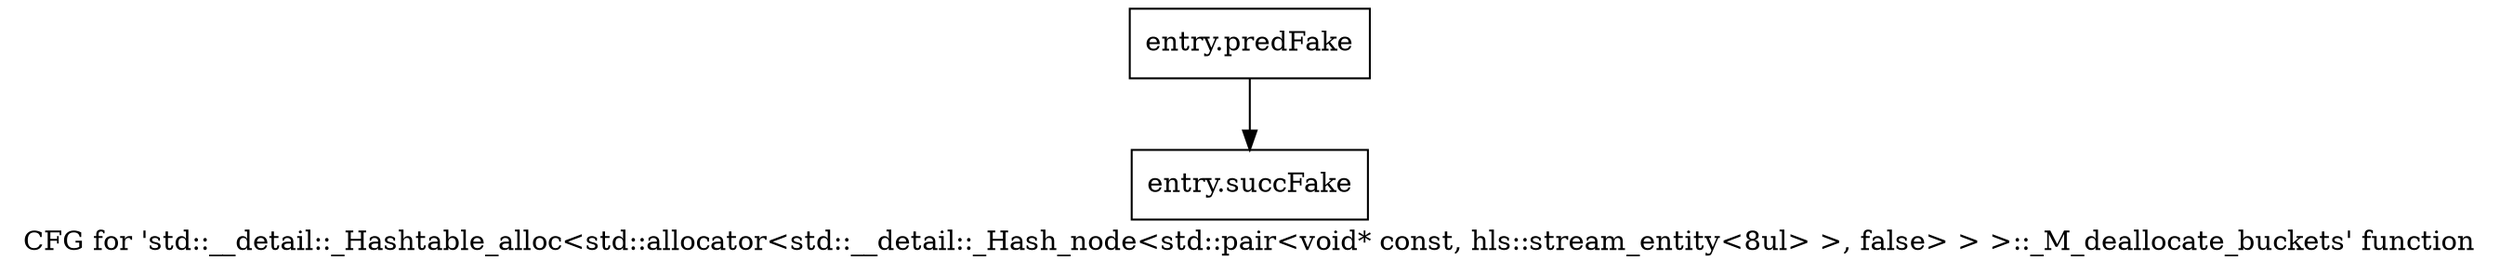 digraph "CFG for 'std::__detail::_Hashtable_alloc\<std::allocator\<std::__detail::_Hash_node\<std::pair\<void* const, hls::stream_entity\<8ul\> \>, false\> \> \>::_M_deallocate_buckets' function" {
	label="CFG for 'std::__detail::_Hashtable_alloc\<std::allocator\<std::__detail::_Hash_node\<std::pair\<void* const, hls::stream_entity\<8ul\> \>, false\> \> \>::_M_deallocate_buckets' function";

	Node0x56ab4e0 [shape=record,filename="",linenumber="",label="{entry.predFake}"];
	Node0x56ab4e0 -> Node0x56ad7c0[ callList="" memoryops="" filename="/tools/Xilinx/Vitis_HLS/2023.1/tps/lnx64/gcc-8.3.0/lib/gcc/x86_64-pc-linux-gnu/8.3.0/../../../../include/c++/8.3.0/bits/hashtable_policy.h" execusionnum="0"];
	Node0x56ad7c0 [shape=record,filename="/tools/Xilinx/Vitis_HLS/2023.1/tps/lnx64/gcc-8.3.0/lib/gcc/x86_64-pc-linux-gnu/8.3.0/../../../../include/c++/8.3.0/bits/hashtable_policy.h",linenumber="2138",label="{entry.succFake}"];
}
